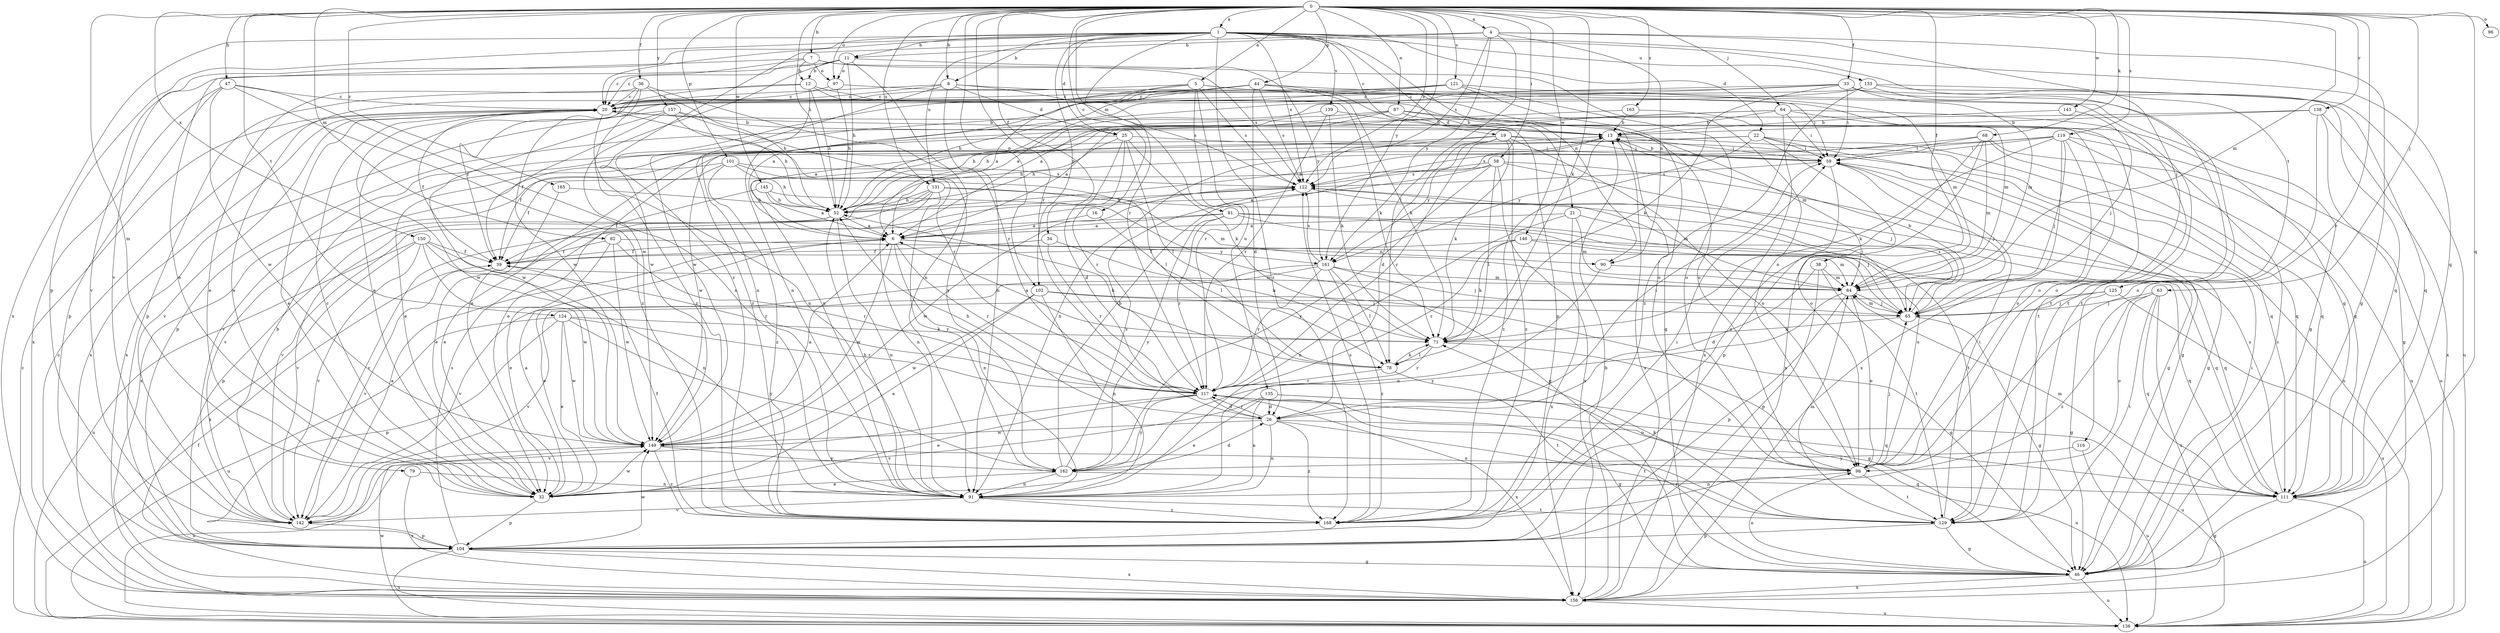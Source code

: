 strict digraph  {
0;
1;
4;
5;
6;
7;
8;
11;
12;
13;
16;
19;
20;
21;
22;
25;
26;
32;
33;
34;
36;
38;
39;
44;
46;
47;
52;
58;
59;
63;
64;
65;
68;
71;
78;
79;
81;
82;
84;
87;
90;
91;
96;
97;
98;
101;
102;
104;
111;
116;
117;
119;
121;
122;
124;
125;
129;
131;
133;
135;
136;
138;
139;
142;
143;
145;
146;
149;
150;
156;
157;
161;
162;
163;
165;
168;
0 -> 1  [label=a];
0 -> 4  [label=a];
0 -> 5  [label=a];
0 -> 7  [label=b];
0 -> 8  [label=b];
0 -> 16  [label=c];
0 -> 33  [label=f];
0 -> 34  [label=f];
0 -> 36  [label=f];
0 -> 38  [label=f];
0 -> 44  [label=g];
0 -> 47  [label=h];
0 -> 52  [label=h];
0 -> 58  [label=i];
0 -> 63  [label=j];
0 -> 64  [label=j];
0 -> 68  [label=k];
0 -> 71  [label=k];
0 -> 79  [label=m];
0 -> 81  [label=m];
0 -> 82  [label=m];
0 -> 84  [label=m];
0 -> 87  [label=n];
0 -> 96  [label=o];
0 -> 97  [label=o];
0 -> 101  [label=p];
0 -> 102  [label=p];
0 -> 111  [label=q];
0 -> 116  [label=r];
0 -> 117  [label=r];
0 -> 119  [label=s];
0 -> 121  [label=s];
0 -> 122  [label=s];
0 -> 124  [label=t];
0 -> 131  [label=u];
0 -> 138  [label=v];
0 -> 143  [label=w];
0 -> 145  [label=w];
0 -> 146  [label=w];
0 -> 150  [label=x];
0 -> 157  [label=y];
0 -> 161  [label=y];
0 -> 163  [label=z];
0 -> 165  [label=z];
1 -> 8  [label=b];
1 -> 11  [label=b];
1 -> 19  [label=c];
1 -> 20  [label=c];
1 -> 21  [label=d];
1 -> 22  [label=d];
1 -> 25  [label=d];
1 -> 90  [label=n];
1 -> 102  [label=p];
1 -> 104  [label=p];
1 -> 111  [label=q];
1 -> 117  [label=r];
1 -> 122  [label=s];
1 -> 125  [label=t];
1 -> 131  [label=u];
1 -> 133  [label=u];
1 -> 139  [label=v];
1 -> 142  [label=v];
1 -> 156  [label=x];
1 -> 168  [label=z];
4 -> 11  [label=b];
4 -> 46  [label=g];
4 -> 65  [label=j];
4 -> 78  [label=l];
4 -> 90  [label=n];
4 -> 122  [label=s];
4 -> 161  [label=y];
4 -> 168  [label=z];
5 -> 6  [label=a];
5 -> 20  [label=c];
5 -> 84  [label=m];
5 -> 117  [label=r];
5 -> 122  [label=s];
5 -> 129  [label=t];
5 -> 135  [label=u];
5 -> 149  [label=w];
6 -> 39  [label=f];
6 -> 90  [label=n];
6 -> 91  [label=n];
6 -> 117  [label=r];
6 -> 149  [label=w];
6 -> 161  [label=y];
7 -> 12  [label=b];
7 -> 20  [label=c];
7 -> 32  [label=e];
7 -> 97  [label=o];
7 -> 122  [label=s];
7 -> 161  [label=y];
8 -> 20  [label=c];
8 -> 25  [label=d];
8 -> 32  [label=e];
8 -> 59  [label=i];
8 -> 91  [label=n];
8 -> 122  [label=s];
8 -> 168  [label=z];
11 -> 12  [label=b];
11 -> 20  [label=c];
11 -> 52  [label=h];
11 -> 91  [label=n];
11 -> 97  [label=o];
11 -> 98  [label=o];
11 -> 142  [label=v];
11 -> 149  [label=w];
12 -> 20  [label=c];
12 -> 52  [label=h];
12 -> 71  [label=k];
12 -> 91  [label=n];
12 -> 98  [label=o];
12 -> 104  [label=p];
13 -> 59  [label=i];
13 -> 111  [label=q];
13 -> 122  [label=s];
13 -> 156  [label=x];
13 -> 161  [label=y];
16 -> 6  [label=a];
16 -> 78  [label=l];
19 -> 59  [label=i];
19 -> 71  [label=k];
19 -> 91  [label=n];
19 -> 98  [label=o];
19 -> 117  [label=r];
19 -> 136  [label=u];
19 -> 149  [label=w];
19 -> 161  [label=y];
19 -> 168  [label=z];
20 -> 13  [label=b];
20 -> 32  [label=e];
20 -> 39  [label=f];
20 -> 91  [label=n];
20 -> 117  [label=r];
20 -> 142  [label=v];
20 -> 149  [label=w];
20 -> 156  [label=x];
21 -> 6  [label=a];
21 -> 65  [label=j];
21 -> 84  [label=m];
21 -> 91  [label=n];
21 -> 156  [label=x];
22 -> 32  [label=e];
22 -> 39  [label=f];
22 -> 46  [label=g];
22 -> 59  [label=i];
22 -> 98  [label=o];
22 -> 111  [label=q];
22 -> 168  [label=z];
25 -> 26  [label=d];
25 -> 52  [label=h];
25 -> 59  [label=i];
25 -> 71  [label=k];
25 -> 78  [label=l];
25 -> 117  [label=r];
25 -> 142  [label=v];
26 -> 52  [label=h];
26 -> 59  [label=i];
26 -> 91  [label=n];
26 -> 117  [label=r];
26 -> 129  [label=t];
26 -> 136  [label=u];
26 -> 149  [label=w];
26 -> 168  [label=z];
32 -> 6  [label=a];
32 -> 20  [label=c];
32 -> 104  [label=p];
32 -> 149  [label=w];
33 -> 6  [label=a];
33 -> 20  [label=c];
33 -> 59  [label=i];
33 -> 71  [label=k];
33 -> 84  [label=m];
33 -> 111  [label=q];
33 -> 129  [label=t];
33 -> 149  [label=w];
34 -> 39  [label=f];
34 -> 71  [label=k];
34 -> 117  [label=r];
36 -> 20  [label=c];
36 -> 32  [label=e];
36 -> 52  [label=h];
36 -> 117  [label=r];
36 -> 149  [label=w];
36 -> 168  [label=z];
38 -> 26  [label=d];
38 -> 84  [label=m];
38 -> 104  [label=p];
38 -> 129  [label=t];
39 -> 84  [label=m];
39 -> 142  [label=v];
44 -> 6  [label=a];
44 -> 20  [label=c];
44 -> 26  [label=d];
44 -> 32  [label=e];
44 -> 46  [label=g];
44 -> 52  [label=h];
44 -> 71  [label=k];
44 -> 104  [label=p];
44 -> 122  [label=s];
46 -> 20  [label=c];
46 -> 59  [label=i];
46 -> 98  [label=o];
46 -> 117  [label=r];
46 -> 136  [label=u];
46 -> 156  [label=x];
47 -> 20  [label=c];
47 -> 91  [label=n];
47 -> 104  [label=p];
47 -> 149  [label=w];
47 -> 156  [label=x];
47 -> 168  [label=z];
52 -> 6  [label=a];
52 -> 91  [label=n];
52 -> 104  [label=p];
52 -> 142  [label=v];
58 -> 6  [label=a];
58 -> 39  [label=f];
58 -> 46  [label=g];
58 -> 65  [label=j];
58 -> 78  [label=l];
58 -> 122  [label=s];
58 -> 156  [label=x];
58 -> 162  [label=y];
59 -> 13  [label=b];
59 -> 46  [label=g];
59 -> 65  [label=j];
59 -> 104  [label=p];
59 -> 122  [label=s];
63 -> 65  [label=j];
63 -> 98  [label=o];
63 -> 111  [label=q];
63 -> 129  [label=t];
63 -> 156  [label=x];
63 -> 168  [label=z];
64 -> 6  [label=a];
64 -> 13  [label=b];
64 -> 26  [label=d];
64 -> 59  [label=i];
64 -> 98  [label=o];
64 -> 129  [label=t];
64 -> 156  [label=x];
65 -> 13  [label=b];
65 -> 46  [label=g];
65 -> 71  [label=k];
65 -> 84  [label=m];
65 -> 122  [label=s];
68 -> 52  [label=h];
68 -> 59  [label=i];
68 -> 84  [label=m];
68 -> 111  [label=q];
68 -> 136  [label=u];
68 -> 156  [label=x];
68 -> 168  [label=z];
71 -> 6  [label=a];
71 -> 46  [label=g];
71 -> 78  [label=l];
71 -> 117  [label=r];
78 -> 52  [label=h];
78 -> 71  [label=k];
78 -> 117  [label=r];
78 -> 129  [label=t];
79 -> 91  [label=n];
79 -> 156  [label=x];
81 -> 6  [label=a];
81 -> 65  [label=j];
81 -> 98  [label=o];
81 -> 117  [label=r];
81 -> 129  [label=t];
81 -> 142  [label=v];
81 -> 162  [label=y];
82 -> 32  [label=e];
82 -> 39  [label=f];
82 -> 111  [label=q];
82 -> 117  [label=r];
82 -> 149  [label=w];
84 -> 65  [label=j];
84 -> 98  [label=o];
84 -> 104  [label=p];
84 -> 162  [label=y];
87 -> 13  [label=b];
87 -> 52  [label=h];
87 -> 84  [label=m];
87 -> 91  [label=n];
87 -> 104  [label=p];
87 -> 111  [label=q];
90 -> 91  [label=n];
90 -> 111  [label=q];
91 -> 52  [label=h];
91 -> 129  [label=t];
91 -> 142  [label=v];
91 -> 168  [label=z];
97 -> 20  [label=c];
97 -> 52  [label=h];
97 -> 98  [label=o];
98 -> 65  [label=j];
98 -> 91  [label=n];
98 -> 129  [label=t];
101 -> 52  [label=h];
101 -> 78  [label=l];
101 -> 122  [label=s];
101 -> 142  [label=v];
101 -> 156  [label=x];
101 -> 168  [label=z];
102 -> 32  [label=e];
102 -> 46  [label=g];
102 -> 65  [label=j];
102 -> 91  [label=n];
102 -> 149  [label=w];
104 -> 46  [label=g];
104 -> 122  [label=s];
104 -> 136  [label=u];
104 -> 149  [label=w];
104 -> 156  [label=x];
111 -> 46  [label=g];
111 -> 84  [label=m];
111 -> 122  [label=s];
111 -> 136  [label=u];
116 -> 136  [label=u];
116 -> 162  [label=y];
117 -> 26  [label=d];
117 -> 32  [label=e];
117 -> 46  [label=g];
117 -> 111  [label=q];
117 -> 142  [label=v];
117 -> 156  [label=x];
117 -> 162  [label=y];
119 -> 32  [label=e];
119 -> 52  [label=h];
119 -> 59  [label=i];
119 -> 65  [label=j];
119 -> 71  [label=k];
119 -> 98  [label=o];
119 -> 111  [label=q];
119 -> 136  [label=u];
119 -> 156  [label=x];
121 -> 20  [label=c];
121 -> 39  [label=f];
121 -> 46  [label=g];
121 -> 84  [label=m];
121 -> 91  [label=n];
121 -> 98  [label=o];
122 -> 52  [label=h];
122 -> 84  [label=m];
122 -> 149  [label=w];
124 -> 32  [label=e];
124 -> 71  [label=k];
124 -> 104  [label=p];
124 -> 117  [label=r];
124 -> 136  [label=u];
124 -> 149  [label=w];
124 -> 162  [label=y];
125 -> 46  [label=g];
125 -> 65  [label=j];
125 -> 136  [label=u];
125 -> 142  [label=v];
129 -> 46  [label=g];
129 -> 59  [label=i];
129 -> 71  [label=k];
129 -> 84  [label=m];
129 -> 104  [label=p];
131 -> 32  [label=e];
131 -> 52  [label=h];
131 -> 65  [label=j];
131 -> 84  [label=m];
131 -> 91  [label=n];
131 -> 142  [label=v];
131 -> 162  [label=y];
133 -> 6  [label=a];
133 -> 20  [label=c];
133 -> 111  [label=q];
133 -> 129  [label=t];
133 -> 136  [label=u];
133 -> 168  [label=z];
135 -> 26  [label=d];
135 -> 32  [label=e];
135 -> 91  [label=n];
135 -> 98  [label=o];
135 -> 136  [label=u];
135 -> 142  [label=v];
136 -> 20  [label=c];
136 -> 39  [label=f];
136 -> 149  [label=w];
138 -> 13  [label=b];
138 -> 32  [label=e];
138 -> 46  [label=g];
138 -> 98  [label=o];
138 -> 156  [label=x];
139 -> 6  [label=a];
139 -> 13  [label=b];
139 -> 71  [label=k];
139 -> 117  [label=r];
142 -> 6  [label=a];
142 -> 13  [label=b];
142 -> 104  [label=p];
143 -> 13  [label=b];
143 -> 65  [label=j];
145 -> 6  [label=a];
145 -> 39  [label=f];
145 -> 46  [label=g];
145 -> 52  [label=h];
146 -> 39  [label=f];
146 -> 71  [label=k];
146 -> 84  [label=m];
146 -> 111  [label=q];
146 -> 117  [label=r];
149 -> 6  [label=a];
149 -> 98  [label=o];
149 -> 136  [label=u];
149 -> 162  [label=y];
149 -> 168  [label=z];
150 -> 39  [label=f];
150 -> 91  [label=n];
150 -> 117  [label=r];
150 -> 136  [label=u];
150 -> 142  [label=v];
150 -> 149  [label=w];
150 -> 156  [label=x];
156 -> 13  [label=b];
156 -> 20  [label=c];
156 -> 136  [label=u];
157 -> 13  [label=b];
157 -> 39  [label=f];
157 -> 52  [label=h];
157 -> 149  [label=w];
157 -> 156  [label=x];
157 -> 162  [label=y];
161 -> 32  [label=e];
161 -> 65  [label=j];
161 -> 78  [label=l];
161 -> 84  [label=m];
161 -> 117  [label=r];
161 -> 122  [label=s];
161 -> 142  [label=v];
161 -> 168  [label=z];
162 -> 13  [label=b];
162 -> 26  [label=d];
162 -> 32  [label=e];
162 -> 91  [label=n];
162 -> 111  [label=q];
162 -> 122  [label=s];
163 -> 13  [label=b];
163 -> 52  [label=h];
163 -> 98  [label=o];
165 -> 32  [label=e];
165 -> 52  [label=h];
168 -> 39  [label=f];
168 -> 59  [label=i];
168 -> 122  [label=s];
}
